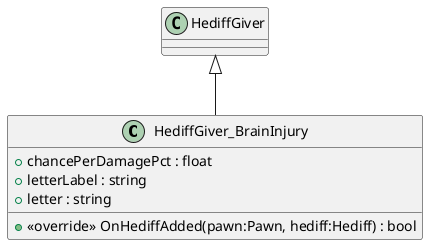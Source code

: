 @startuml
class HediffGiver_BrainInjury {
    + chancePerDamagePct : float
    + letterLabel : string
    + letter : string
    + <<override>> OnHediffAdded(pawn:Pawn, hediff:Hediff) : bool
}
HediffGiver <|-- HediffGiver_BrainInjury
@enduml
